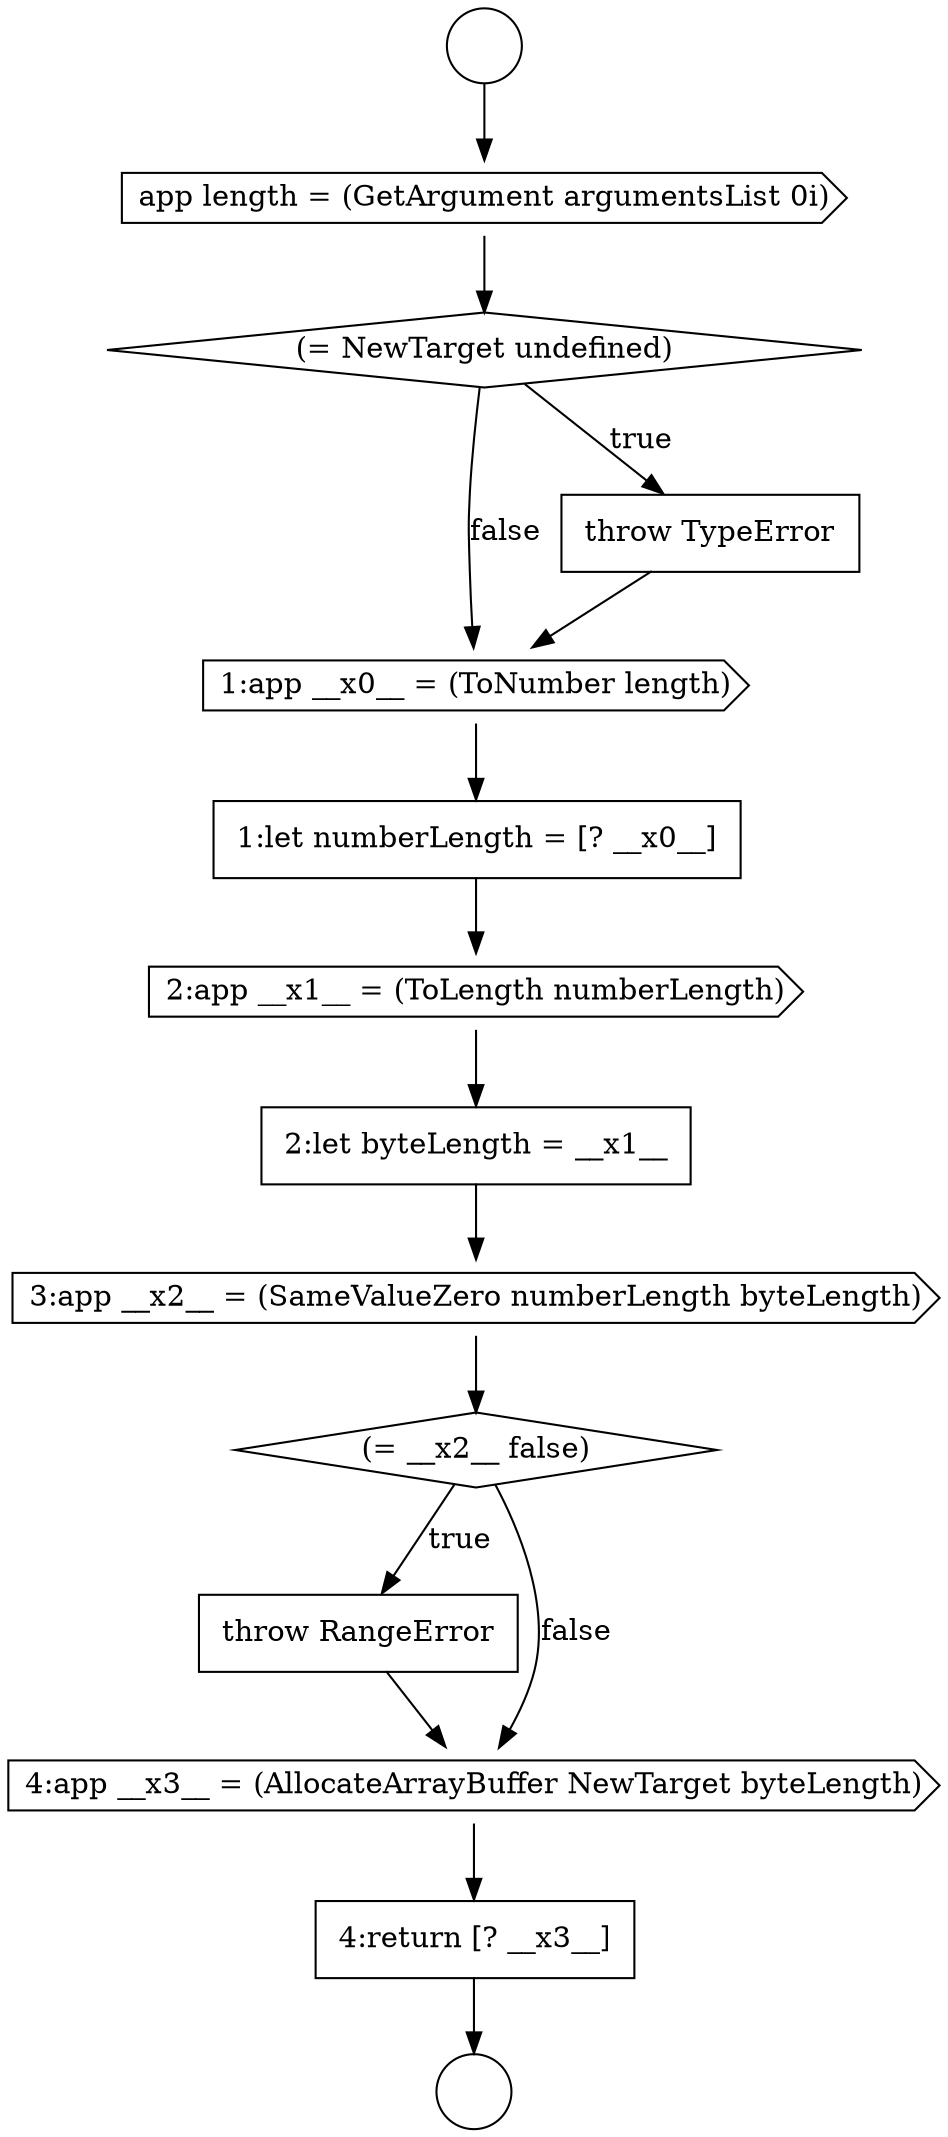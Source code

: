 digraph {
  node15257 [shape=cds, label=<<font color="black">3:app __x2__ = (SameValueZero numberLength byteLength)</font>> color="black" fillcolor="white" style=filled]
  node15254 [shape=none, margin=0, label=<<font color="black">
    <table border="0" cellborder="1" cellspacing="0" cellpadding="10">
      <tr><td align="left">1:let numberLength = [? __x0__]</td></tr>
    </table>
  </font>> color="black" fillcolor="white" style=filled]
  node15250 [shape=cds, label=<<font color="black">app length = (GetArgument argumentsList 0i)</font>> color="black" fillcolor="white" style=filled]
  node15261 [shape=none, margin=0, label=<<font color="black">
    <table border="0" cellborder="1" cellspacing="0" cellpadding="10">
      <tr><td align="left">4:return [? __x3__]</td></tr>
    </table>
  </font>> color="black" fillcolor="white" style=filled]
  node15258 [shape=diamond, label=<<font color="black">(= __x2__ false)</font>> color="black" fillcolor="white" style=filled]
  node15253 [shape=cds, label=<<font color="black">1:app __x0__ = (ToNumber length)</font>> color="black" fillcolor="white" style=filled]
  node15248 [shape=circle label=" " color="black" fillcolor="white" style=filled]
  node15249 [shape=circle label=" " color="black" fillcolor="white" style=filled]
  node15259 [shape=none, margin=0, label=<<font color="black">
    <table border="0" cellborder="1" cellspacing="0" cellpadding="10">
      <tr><td align="left">throw RangeError</td></tr>
    </table>
  </font>> color="black" fillcolor="white" style=filled]
  node15252 [shape=none, margin=0, label=<<font color="black">
    <table border="0" cellborder="1" cellspacing="0" cellpadding="10">
      <tr><td align="left">throw TypeError</td></tr>
    </table>
  </font>> color="black" fillcolor="white" style=filled]
  node15256 [shape=none, margin=0, label=<<font color="black">
    <table border="0" cellborder="1" cellspacing="0" cellpadding="10">
      <tr><td align="left">2:let byteLength = __x1__</td></tr>
    </table>
  </font>> color="black" fillcolor="white" style=filled]
  node15251 [shape=diamond, label=<<font color="black">(= NewTarget undefined)</font>> color="black" fillcolor="white" style=filled]
  node15255 [shape=cds, label=<<font color="black">2:app __x1__ = (ToLength numberLength)</font>> color="black" fillcolor="white" style=filled]
  node15260 [shape=cds, label=<<font color="black">4:app __x3__ = (AllocateArrayBuffer NewTarget byteLength)</font>> color="black" fillcolor="white" style=filled]
  node15253 -> node15254 [ color="black"]
  node15248 -> node15250 [ color="black"]
  node15258 -> node15259 [label=<<font color="black">true</font>> color="black"]
  node15258 -> node15260 [label=<<font color="black">false</font>> color="black"]
  node15255 -> node15256 [ color="black"]
  node15252 -> node15253 [ color="black"]
  node15260 -> node15261 [ color="black"]
  node15254 -> node15255 [ color="black"]
  node15256 -> node15257 [ color="black"]
  node15251 -> node15252 [label=<<font color="black">true</font>> color="black"]
  node15251 -> node15253 [label=<<font color="black">false</font>> color="black"]
  node15261 -> node15249 [ color="black"]
  node15257 -> node15258 [ color="black"]
  node15250 -> node15251 [ color="black"]
  node15259 -> node15260 [ color="black"]
}
